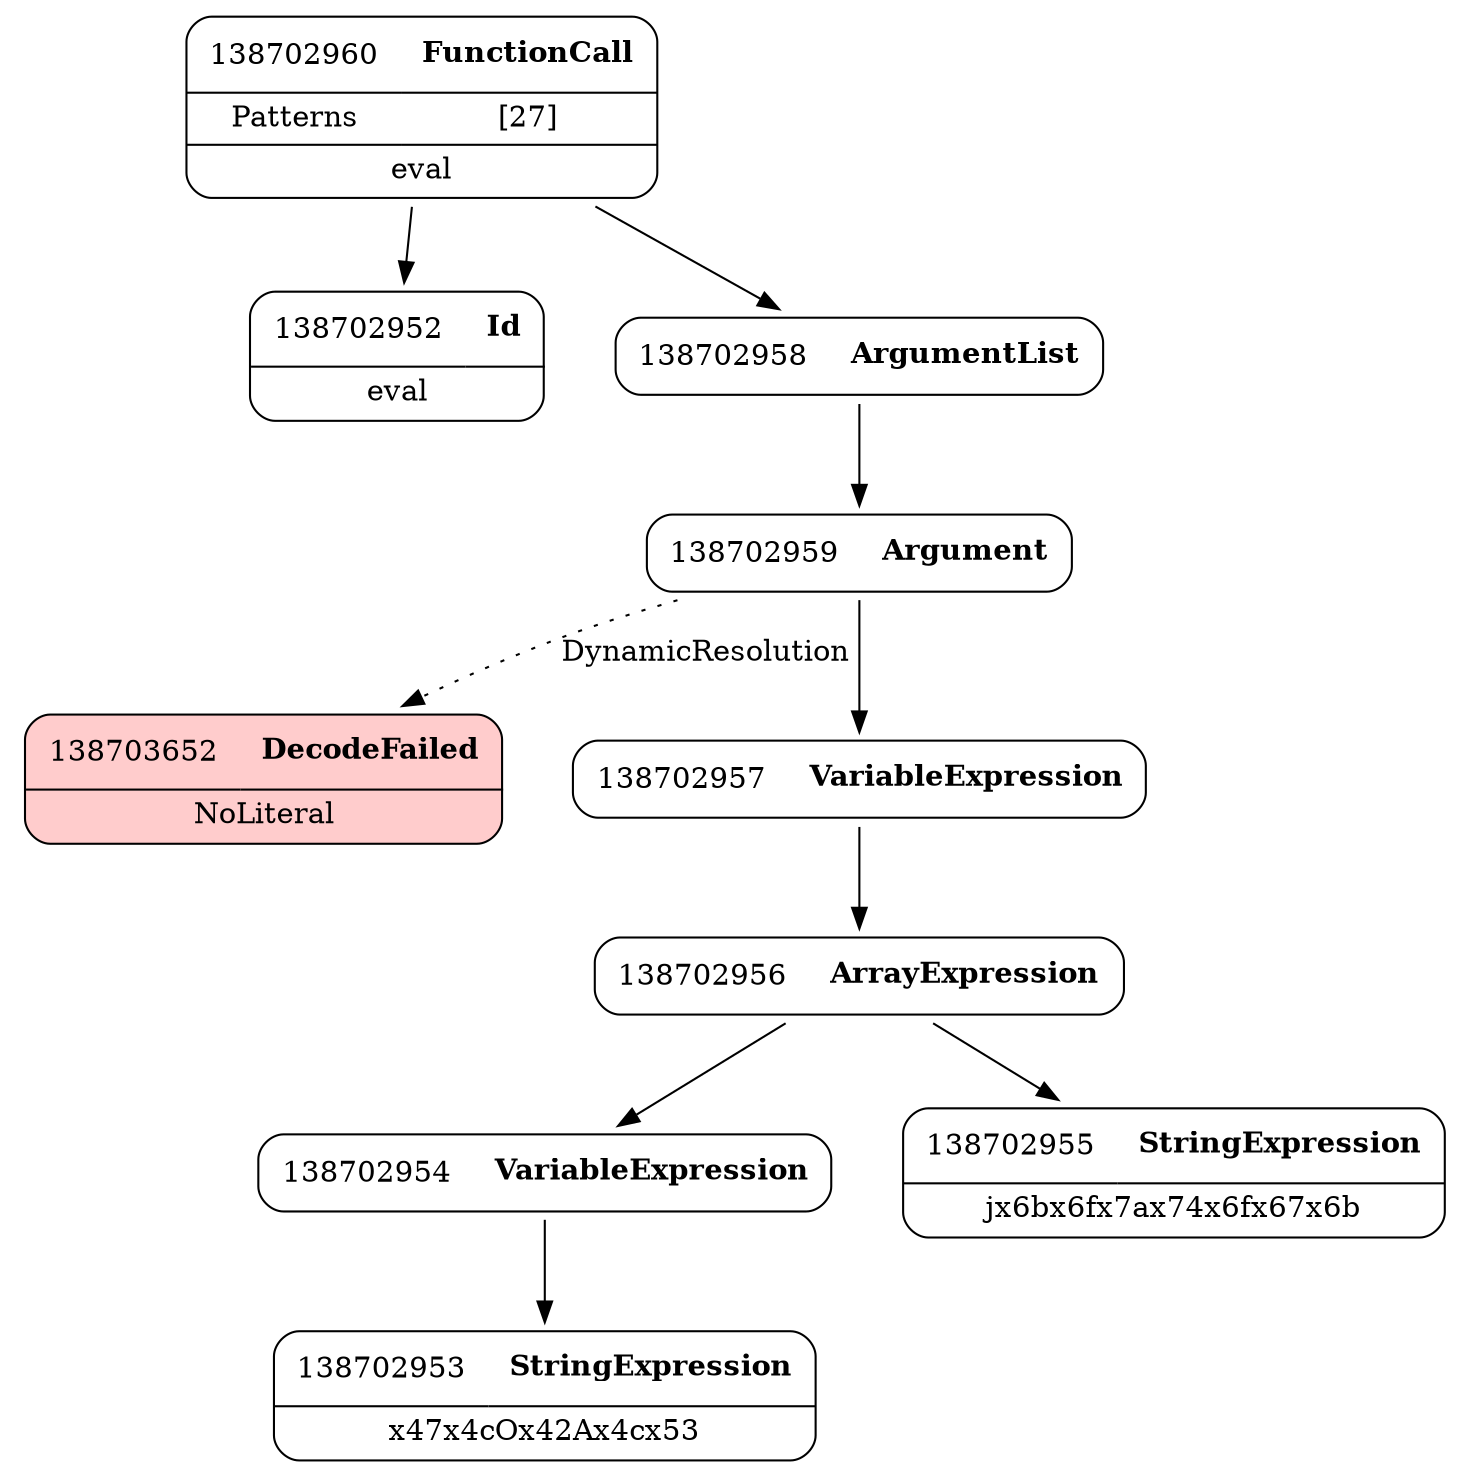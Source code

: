 digraph ast {
node [shape=none];
138703652 [label=<<TABLE border='1' cellspacing='0' cellpadding='10' style='rounded' bgcolor='#FFCCCC' ><TR><TD border='0'>138703652</TD><TD border='0'><B>DecodeFailed</B></TD></TR><HR/><TR><TD border='0' cellpadding='5' colspan='2'>NoLiteral</TD></TR></TABLE>>];
138702960 [label=<<TABLE border='1' cellspacing='0' cellpadding='10' style='rounded' ><TR><TD border='0'>138702960</TD><TD border='0'><B>FunctionCall</B></TD></TR><HR/><TR><TD border='0' cellpadding='5'>Patterns</TD><TD border='0' cellpadding='5'>[27]</TD></TR><HR/><TR><TD border='0' cellpadding='5' colspan='2'>eval</TD></TR></TABLE>>];
138702960 -> 138702952 [weight=2];
138702960 -> 138702958 [weight=2];
138702956 [label=<<TABLE border='1' cellspacing='0' cellpadding='10' style='rounded' ><TR><TD border='0'>138702956</TD><TD border='0'><B>ArrayExpression</B></TD></TR></TABLE>>];
138702956 -> 138702954 [weight=2];
138702956 -> 138702955 [weight=2];
138702957 [label=<<TABLE border='1' cellspacing='0' cellpadding='10' style='rounded' ><TR><TD border='0'>138702957</TD><TD border='0'><B>VariableExpression</B></TD></TR></TABLE>>];
138702957 -> 138702956 [weight=2];
138702958 [label=<<TABLE border='1' cellspacing='0' cellpadding='10' style='rounded' ><TR><TD border='0'>138702958</TD><TD border='0'><B>ArgumentList</B></TD></TR></TABLE>>];
138702958 -> 138702959 [weight=2];
138702959 [label=<<TABLE border='1' cellspacing='0' cellpadding='10' style='rounded' ><TR><TD border='0'>138702959</TD><TD border='0'><B>Argument</B></TD></TR></TABLE>>];
138702959 -> 138702957 [weight=2];
138702959 -> 138703652 [style=dotted,label=DynamicResolution];
138702952 [label=<<TABLE border='1' cellspacing='0' cellpadding='10' style='rounded' ><TR><TD border='0'>138702952</TD><TD border='0'><B>Id</B></TD></TR><HR/><TR><TD border='0' cellpadding='5' colspan='2'>eval</TD></TR></TABLE>>];
138702953 [label=<<TABLE border='1' cellspacing='0' cellpadding='10' style='rounded' ><TR><TD border='0'>138702953</TD><TD border='0'><B>StringExpression</B></TD></TR><HR/><TR><TD border='0' cellpadding='5' colspan='2'>x47x4cOx42Ax4cx53</TD></TR></TABLE>>];
138702954 [label=<<TABLE border='1' cellspacing='0' cellpadding='10' style='rounded' ><TR><TD border='0'>138702954</TD><TD border='0'><B>VariableExpression</B></TD></TR></TABLE>>];
138702954 -> 138702953 [weight=2];
138702955 [label=<<TABLE border='1' cellspacing='0' cellpadding='10' style='rounded' ><TR><TD border='0'>138702955</TD><TD border='0'><B>StringExpression</B></TD></TR><HR/><TR><TD border='0' cellpadding='5' colspan='2'>jx6bx6fx7ax74x6fx67x6b</TD></TR></TABLE>>];
}
